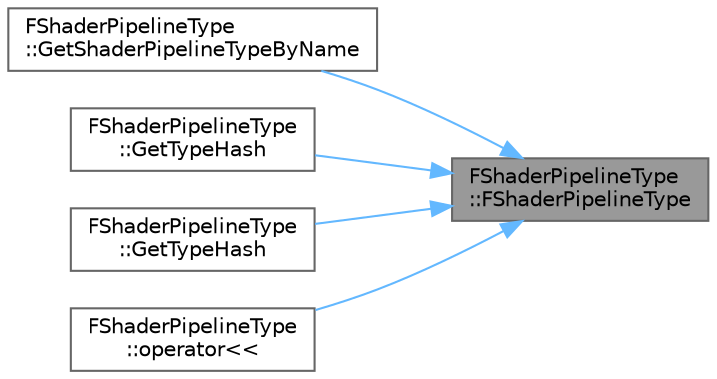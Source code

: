 digraph "FShaderPipelineType::FShaderPipelineType"
{
 // INTERACTIVE_SVG=YES
 // LATEX_PDF_SIZE
  bgcolor="transparent";
  edge [fontname=Helvetica,fontsize=10,labelfontname=Helvetica,labelfontsize=10];
  node [fontname=Helvetica,fontsize=10,shape=box,height=0.2,width=0.4];
  rankdir="RL";
  Node1 [id="Node000001",label="FShaderPipelineType\l::FShaderPipelineType",height=0.2,width=0.4,color="gray40", fillcolor="grey60", style="filled", fontcolor="black",tooltip=" "];
  Node1 -> Node2 [id="edge1_Node000001_Node000002",dir="back",color="steelblue1",style="solid",tooltip=" "];
  Node2 [id="Node000002",label="FShaderPipelineType\l::GetShaderPipelineTypeByName",height=0.2,width=0.4,color="grey40", fillcolor="white", style="filled",URL="$d8/dfe/classFShaderPipelineType.html#aeb814f77dc3b3307029a170a29a3db9c",tooltip=" "];
  Node1 -> Node3 [id="edge2_Node000001_Node000003",dir="back",color="steelblue1",style="solid",tooltip=" "];
  Node3 [id="Node000003",label="FShaderPipelineType\l::GetTypeHash",height=0.2,width=0.4,color="grey40", fillcolor="white", style="filled",URL="$d8/dfe/classFShaderPipelineType.html#a735602d8b6e8409d9f66434121021ee7",tooltip=" "];
  Node1 -> Node4 [id="edge3_Node000001_Node000004",dir="back",color="steelblue1",style="solid",tooltip=" "];
  Node4 [id="Node000004",label="FShaderPipelineType\l::GetTypeHash",height=0.2,width=0.4,color="grey40", fillcolor="white", style="filled",URL="$d8/dfe/classFShaderPipelineType.html#a91cc8c9948b6cc5f9db754a37c2359b6",tooltip="Hashes a pointer to a shader type."];
  Node1 -> Node5 [id="edge4_Node000001_Node000005",dir="back",color="steelblue1",style="solid",tooltip=" "];
  Node5 [id="Node000005",label="FShaderPipelineType\l::operator\<\<",height=0.2,width=0.4,color="grey40", fillcolor="white", style="filled",URL="$d8/dfe/classFShaderPipelineType.html#ab659ef74fa270f2856fe5aa70444367f",tooltip="Serializes a shader type reference by name."];
}
